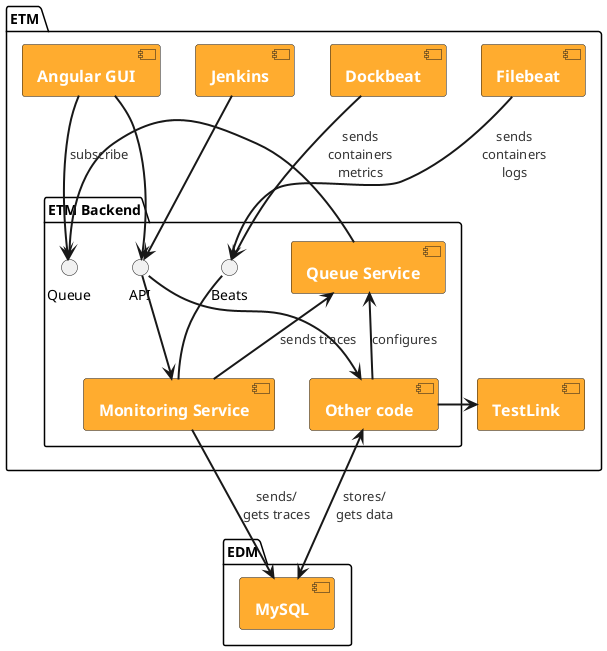 @startuml

skinparam component {
    FontSize 16
    FontStyle bold
    FontColor white
    BackgroundColor #ffac2f
    ArrowFontColor #333333
    ArrowThickness 2
}

' skinparam linetype polyline|ortho

package "ETM" {
    package "ETM Backend" {
        [Monitoring Service] -up-> [Queue Service]: sends traces
        [Other code] -up-> [Queue Service]: configures
        [Queue Service] -right-> Queue
        API --> [Other code]
        API --> [Monitoring Service]

        Beats -- [Monitoring Service]
    }

    [Dockbeat] --> Beats: sends\ncontainers\nmetrics
    [Filebeat] --> Beats: sends\ncontainers\nlogs


    [Angular GUI] --> API
    [Angular GUI] --> Queue: subscribe

    [Other code] -right-> [TestLink]
    [Jenkins] --> API
}

package "EDM" {
    [Monitoring Service] --> [MySQL]: sends/\ngets traces
    [Other code] <--> [MySQL]: stores/\ngets data
}

@enduml